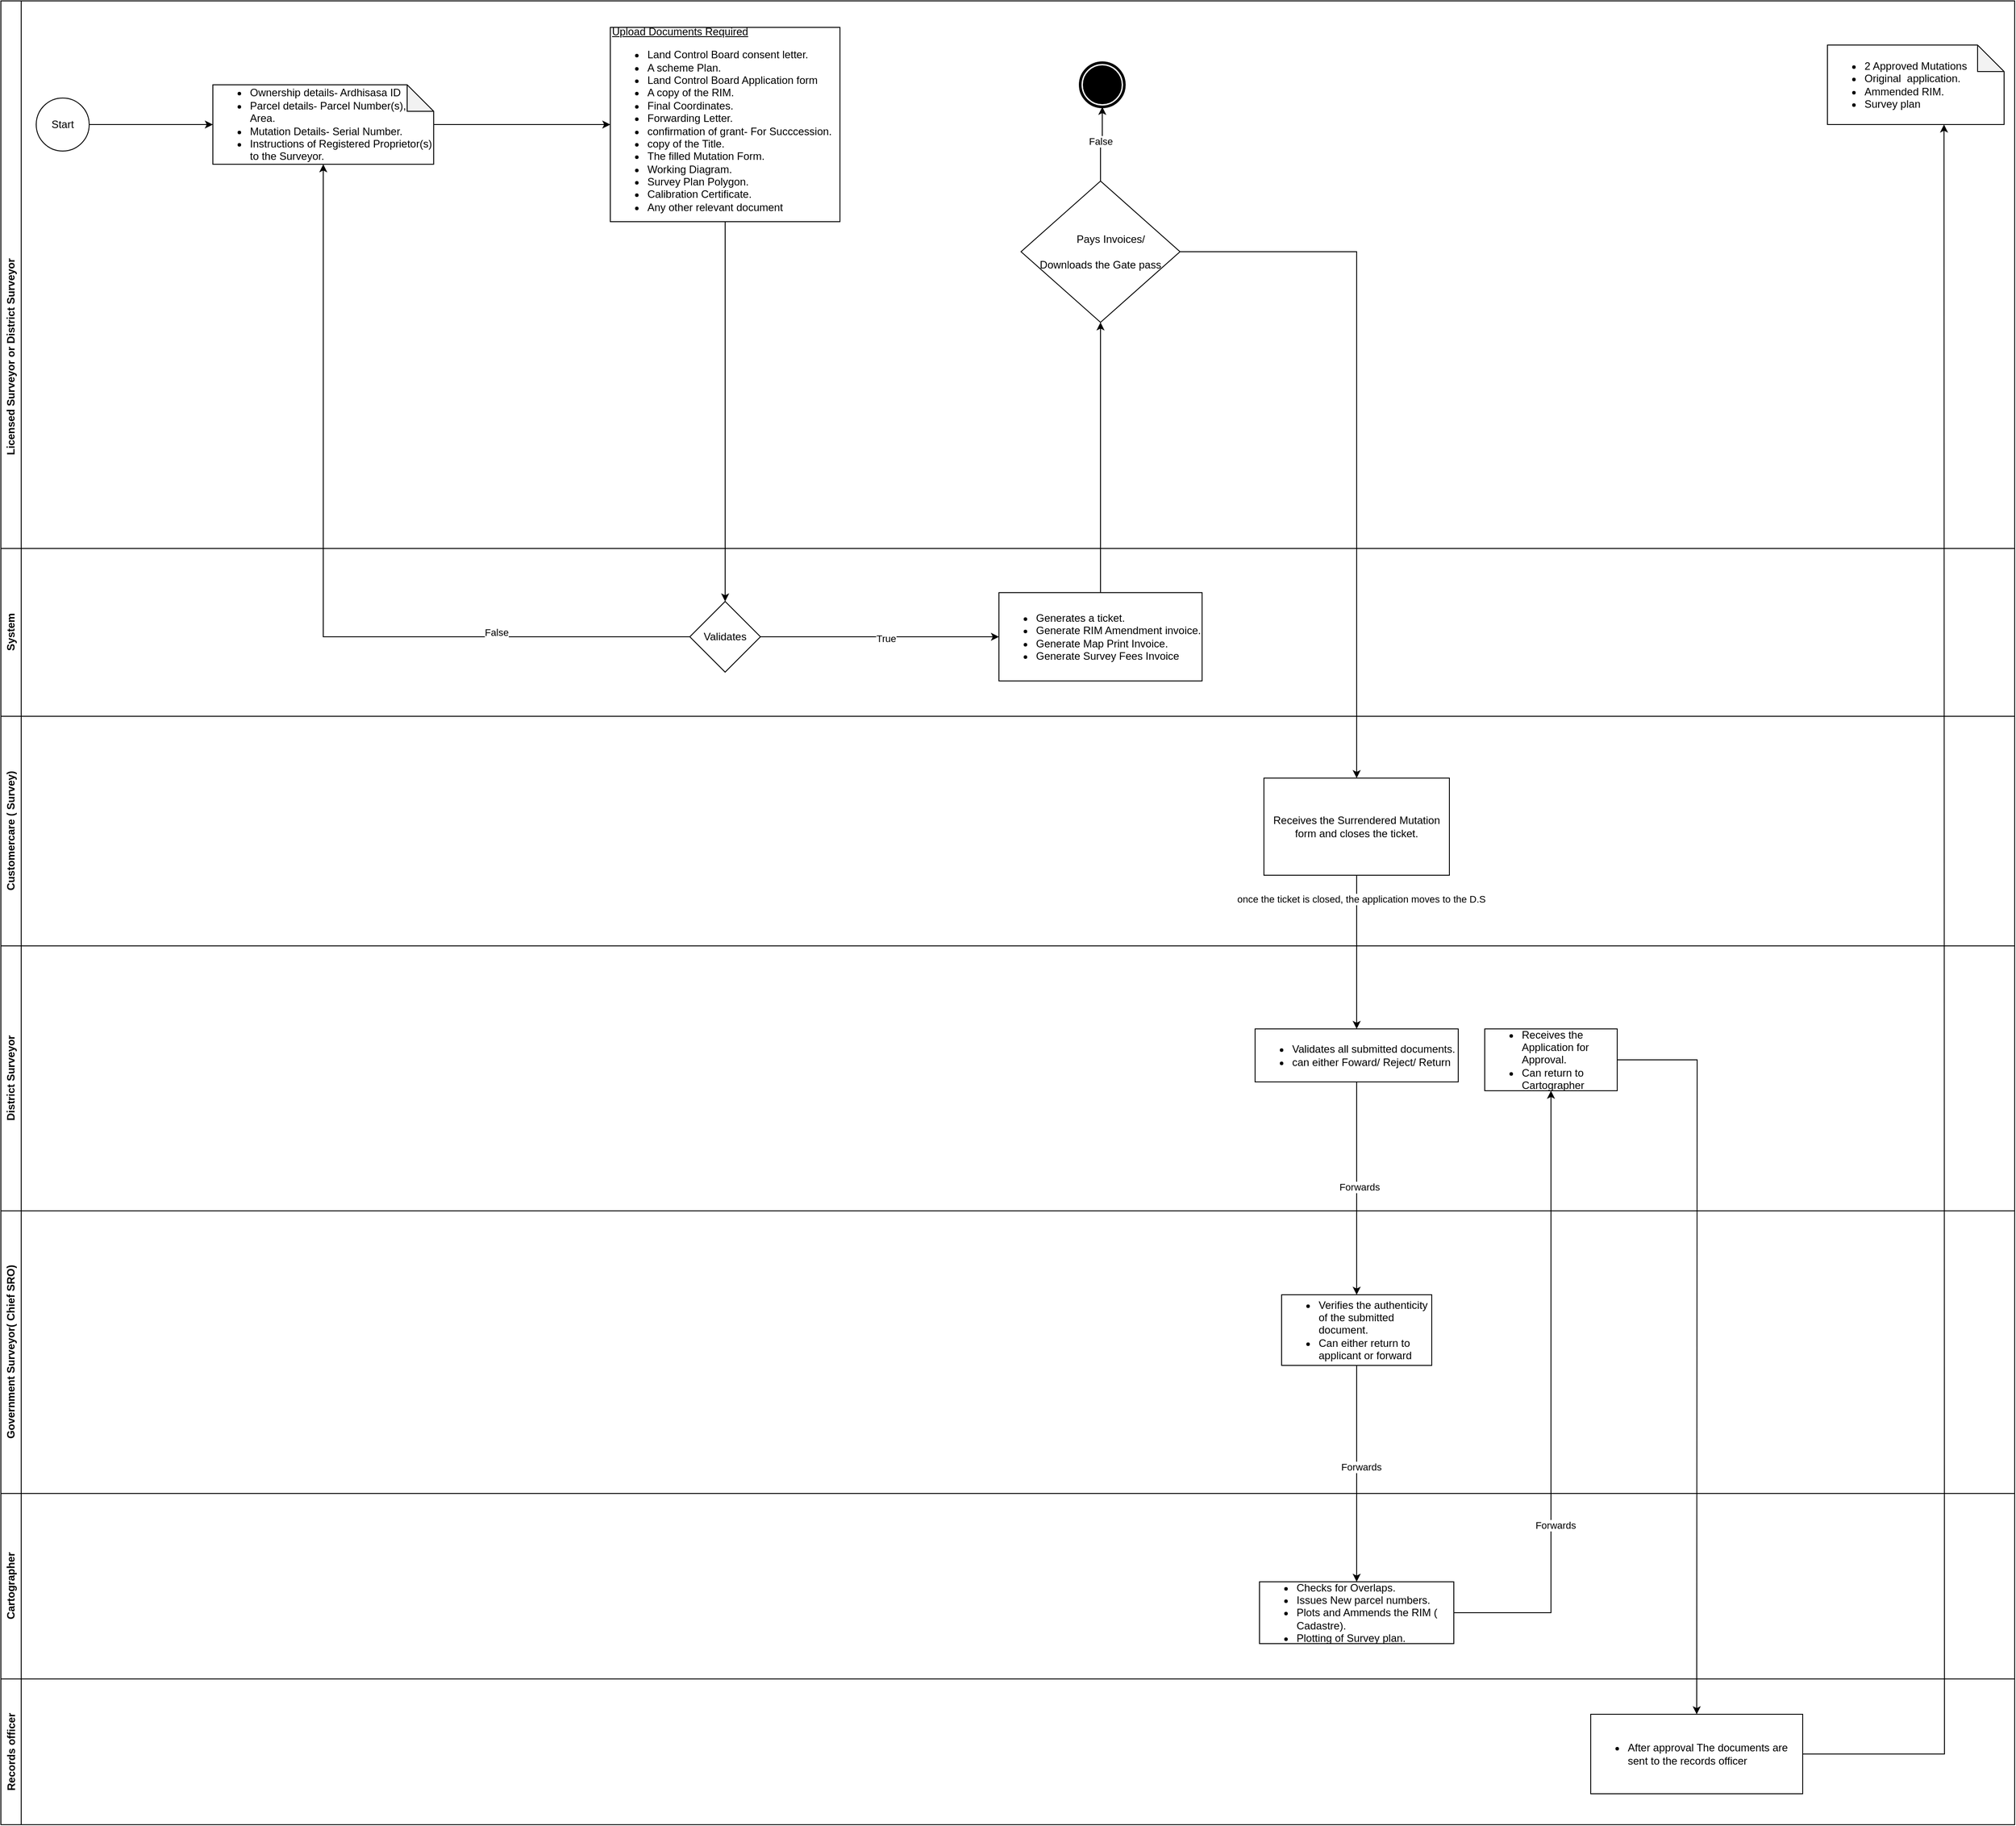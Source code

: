 <mxfile version="24.7.2" type="github">
  <diagram name="Page-1" id="Uqhc9oHz3xG9xJQomEFz">
    <mxGraphModel dx="3217" dy="1310" grid="1" gridSize="10" guides="1" tooltips="1" connect="1" arrows="1" fold="1" page="1" pageScale="1" pageWidth="827" pageHeight="1169" math="0" shadow="0">
      <root>
        <mxCell id="0" />
        <mxCell id="1" parent="0" />
        <mxCell id="b1tscxGiSgR5J6_G21sN-1" value="&amp;nbsp;Licensed Surveyor or District Surveyor" style="swimlane;horizontal=0;whiteSpace=wrap;html=1;" parent="1" vertex="1">
          <mxGeometry x="-200" y="20" width="2280" height="810" as="geometry" />
        </mxCell>
        <mxCell id="SUeWbOBw-LOc_Q-gGa7Z-14" value="" style="edgeStyle=orthogonalEdgeStyle;rounded=0;orthogonalLoop=1;jettySize=auto;html=1;" edge="1" parent="b1tscxGiSgR5J6_G21sN-1" source="b1tscxGiSgR5J6_G21sN-2" target="b1tscxGiSgR5J6_G21sN-6">
          <mxGeometry relative="1" as="geometry" />
        </mxCell>
        <mxCell id="b1tscxGiSgR5J6_G21sN-2" value="Start" style="ellipse;whiteSpace=wrap;html=1;aspect=fixed;" parent="b1tscxGiSgR5J6_G21sN-1" vertex="1">
          <mxGeometry x="40" y="110" width="60" height="60" as="geometry" />
        </mxCell>
        <mxCell id="SUeWbOBw-LOc_Q-gGa7Z-15" value="" style="edgeStyle=orthogonalEdgeStyle;rounded=0;orthogonalLoop=1;jettySize=auto;html=1;" edge="1" parent="b1tscxGiSgR5J6_G21sN-1" source="b1tscxGiSgR5J6_G21sN-6" target="b1tscxGiSgR5J6_G21sN-7">
          <mxGeometry relative="1" as="geometry" />
        </mxCell>
        <mxCell id="b1tscxGiSgR5J6_G21sN-6" value="&lt;ul&gt;&lt;li&gt;Ownership details- Ardhisasa ID&lt;/li&gt;&lt;li&gt;Parcel details- Parcel Number(s), Area.&lt;/li&gt;&lt;li&gt;Mutation Details- Serial Number.&lt;/li&gt;&lt;li&gt;Instructions of Registered Proprietor(s) to the Surveyor.&lt;/li&gt;&lt;/ul&gt;" style="shape=note;whiteSpace=wrap;html=1;backgroundOutline=1;darkOpacity=0.05;align=left;" parent="b1tscxGiSgR5J6_G21sN-1" vertex="1">
          <mxGeometry x="240" y="95" width="250" height="90" as="geometry" />
        </mxCell>
        <mxCell id="SUeWbOBw-LOc_Q-gGa7Z-25" value="" style="edgeStyle=orthogonalEdgeStyle;rounded=0;orthogonalLoop=1;jettySize=auto;html=1;entryX=0.5;entryY=0;entryDx=0;entryDy=0;" edge="1" parent="b1tscxGiSgR5J6_G21sN-1" source="b1tscxGiSgR5J6_G21sN-7" target="b1tscxGiSgR5J6_G21sN-18">
          <mxGeometry relative="1" as="geometry">
            <mxPoint x="820" y="530" as="targetPoint" />
          </mxGeometry>
        </mxCell>
        <mxCell id="b1tscxGiSgR5J6_G21sN-7" value="&lt;div&gt;&lt;u&gt;Upload Documents Required&lt;/u&gt;&lt;/div&gt;&lt;div&gt;&lt;ul&gt;&lt;li&gt;Land Control Board consent letter.&lt;/li&gt;&lt;li&gt;A scheme Plan.&lt;/li&gt;&lt;li&gt;Land Control Board Application form&lt;/li&gt;&lt;li&gt;A copy of the RIM.&lt;/li&gt;&lt;li&gt;Final Coordinates.&lt;/li&gt;&lt;li&gt;Forwarding Letter.&lt;/li&gt;&lt;li&gt;confirmation of grant- For Succcession.&lt;/li&gt;&lt;li&gt;copy of the Title.&lt;/li&gt;&lt;li&gt;The filled Mutation Form.&lt;/li&gt;&lt;li&gt;Working Diagram.&lt;/li&gt;&lt;li&gt;Survey Plan Polygon.&lt;/li&gt;&lt;li&gt;Calibration Certificate.&lt;/li&gt;&lt;li&gt;Any other relevant document&lt;/li&gt;&lt;/ul&gt;&lt;/div&gt;" style="whiteSpace=wrap;html=1;align=left;" parent="b1tscxGiSgR5J6_G21sN-1" vertex="1">
          <mxGeometry x="690" y="30" width="260" height="220" as="geometry" />
        </mxCell>
        <mxCell id="b1tscxGiSgR5J6_G21sN-86" value="&lt;ul&gt;&lt;li&gt;2 Approved Mutations&lt;/li&gt;&lt;li&gt;Original&amp;nbsp; application.&lt;/li&gt;&lt;li&gt;Ammended RIM.&lt;/li&gt;&lt;li&gt;Survey plan&lt;/li&gt;&lt;/ul&gt;" style="shape=note;whiteSpace=wrap;html=1;backgroundOutline=1;darkOpacity=0.05;align=left;" parent="b1tscxGiSgR5J6_G21sN-1" vertex="1">
          <mxGeometry x="2068" y="50" width="200" height="90" as="geometry" />
        </mxCell>
        <mxCell id="SUeWbOBw-LOc_Q-gGa7Z-43" value="" style="edgeStyle=orthogonalEdgeStyle;rounded=0;orthogonalLoop=1;jettySize=auto;html=1;entryX=0.5;entryY=1;entryDx=0;entryDy=0;entryPerimeter=0;exitX=0.5;exitY=0;exitDx=0;exitDy=0;" edge="1" parent="b1tscxGiSgR5J6_G21sN-1" source="SUeWbOBw-LOc_Q-gGa7Z-37" target="SUeWbOBw-LOc_Q-gGa7Z-45">
          <mxGeometry relative="1" as="geometry">
            <mxPoint x="1465" y="150" as="targetPoint" />
          </mxGeometry>
        </mxCell>
        <mxCell id="SUeWbOBw-LOc_Q-gGa7Z-46" value="False" style="edgeLabel;html=1;align=center;verticalAlign=middle;resizable=0;points=[];" vertex="1" connectable="0" parent="SUeWbOBw-LOc_Q-gGa7Z-43">
          <mxGeometry x="0.106" y="2" relative="1" as="geometry">
            <mxPoint as="offset" />
          </mxGeometry>
        </mxCell>
        <mxCell id="SUeWbOBw-LOc_Q-gGa7Z-37" value="&lt;span style=&quot;white-space: pre;&quot;&gt;&#x9;&lt;/span&gt;Pays Invoices/&amp;nbsp;&lt;div&gt;&lt;br&gt;&lt;/div&gt;&lt;div&gt;Downloads&amp;nbsp;&lt;span style=&quot;background-color: initial;&quot;&gt;the&amp;nbsp;&lt;/span&gt;&lt;span style=&quot;background-color: initial;&quot;&gt;Gate pass&lt;/span&gt;&lt;/div&gt;" style="rhombus;whiteSpace=wrap;html=1;" vertex="1" parent="b1tscxGiSgR5J6_G21sN-1">
          <mxGeometry x="1155" y="204" width="180" height="160" as="geometry" />
        </mxCell>
        <mxCell id="SUeWbOBw-LOc_Q-gGa7Z-45" value="" style="points=[[0.145,0.145,0],[0.5,0,0],[0.855,0.145,0],[1,0.5,0],[0.855,0.855,0],[0.5,1,0],[0.145,0.855,0],[0,0.5,0]];shape=mxgraph.bpmn.event;html=1;verticalLabelPosition=bottom;labelBackgroundColor=#ffffff;verticalAlign=top;align=center;perimeter=ellipsePerimeter;outlineConnect=0;aspect=fixed;outline=end;symbol=terminate;" vertex="1" parent="b1tscxGiSgR5J6_G21sN-1">
          <mxGeometry x="1222" y="70" width="50" height="50" as="geometry" />
        </mxCell>
        <mxCell id="b1tscxGiSgR5J6_G21sN-15" value="System" style="swimlane;horizontal=0;whiteSpace=wrap;html=1;startSize=23;" parent="b1tscxGiSgR5J6_G21sN-1" vertex="1">
          <mxGeometry y="620" width="2280" height="190" as="geometry" />
        </mxCell>
        <mxCell id="SUeWbOBw-LOc_Q-gGa7Z-27" value="" style="edgeStyle=orthogonalEdgeStyle;rounded=0;orthogonalLoop=1;jettySize=auto;html=1;" edge="1" parent="b1tscxGiSgR5J6_G21sN-15" source="b1tscxGiSgR5J6_G21sN-18">
          <mxGeometry relative="1" as="geometry">
            <mxPoint x="1130" y="100" as="targetPoint" />
          </mxGeometry>
        </mxCell>
        <mxCell id="SUeWbOBw-LOc_Q-gGa7Z-30" value="True" style="edgeLabel;html=1;align=center;verticalAlign=middle;resizable=0;points=[];" vertex="1" connectable="0" parent="SUeWbOBw-LOc_Q-gGa7Z-27">
          <mxGeometry x="0.049" y="-1" relative="1" as="geometry">
            <mxPoint as="offset" />
          </mxGeometry>
        </mxCell>
        <mxCell id="b1tscxGiSgR5J6_G21sN-18" value="Validates" style="rhombus;whiteSpace=wrap;html=1;" parent="b1tscxGiSgR5J6_G21sN-15" vertex="1">
          <mxGeometry x="780" y="60" width="80" height="80" as="geometry" />
        </mxCell>
        <mxCell id="SUeWbOBw-LOc_Q-gGa7Z-23" value="&lt;ul&gt;&lt;li&gt;Generates a ticket.&lt;/li&gt;&lt;li&gt;Generate RIM Amendment invoice.&lt;/li&gt;&lt;li&gt;Generate Map Print Invoice.&lt;/li&gt;&lt;li&gt;Generate Survey Fees Invoice&lt;/li&gt;&lt;/ul&gt;" style="rounded=0;whiteSpace=wrap;html=1;align=left;" vertex="1" parent="b1tscxGiSgR5J6_G21sN-15">
          <mxGeometry x="1130" y="50" width="230" height="100" as="geometry" />
        </mxCell>
        <mxCell id="SUeWbOBw-LOc_Q-gGa7Z-41" value="" style="edgeStyle=orthogonalEdgeStyle;rounded=0;orthogonalLoop=1;jettySize=auto;html=1;entryX=0.5;entryY=1;entryDx=0;entryDy=0;" edge="1" parent="b1tscxGiSgR5J6_G21sN-1" source="SUeWbOBw-LOc_Q-gGa7Z-23" target="SUeWbOBw-LOc_Q-gGa7Z-37">
          <mxGeometry relative="1" as="geometry">
            <mxPoint x="1245" y="420" as="targetPoint" />
          </mxGeometry>
        </mxCell>
        <mxCell id="SUeWbOBw-LOc_Q-gGa7Z-32" value="" style="edgeStyle=orthogonalEdgeStyle;rounded=0;orthogonalLoop=1;jettySize=auto;html=1;entryX=0.5;entryY=1;entryDx=0;entryDy=0;entryPerimeter=0;" edge="1" parent="b1tscxGiSgR5J6_G21sN-1" source="b1tscxGiSgR5J6_G21sN-18" target="b1tscxGiSgR5J6_G21sN-6">
          <mxGeometry relative="1" as="geometry">
            <mxPoint x="360" y="350" as="targetPoint" />
          </mxGeometry>
        </mxCell>
        <mxCell id="SUeWbOBw-LOc_Q-gGa7Z-34" value="False" style="edgeLabel;html=1;align=center;verticalAlign=middle;resizable=0;points=[];" vertex="1" connectable="0" parent="SUeWbOBw-LOc_Q-gGa7Z-32">
          <mxGeometry x="-0.539" y="-5" relative="1" as="geometry">
            <mxPoint as="offset" />
          </mxGeometry>
        </mxCell>
        <mxCell id="b1tscxGiSgR5J6_G21sN-53" value="District Surveyor" style="swimlane;horizontal=0;whiteSpace=wrap;html=1;" parent="1" vertex="1">
          <mxGeometry x="-200" y="1090" width="2280" height="300" as="geometry" />
        </mxCell>
        <mxCell id="b1tscxGiSgR5J6_G21sN-54" value="&lt;ul&gt;&lt;li&gt;Validates all submitted documents.&lt;/li&gt;&lt;li&gt;can either Foward/ Reject/ Return&lt;/li&gt;&lt;/ul&gt;" style="rounded=0;whiteSpace=wrap;html=1;align=left;" parent="b1tscxGiSgR5J6_G21sN-53" vertex="1">
          <mxGeometry x="1420" y="94" width="230" height="60" as="geometry" />
        </mxCell>
        <mxCell id="SUeWbOBw-LOc_Q-gGa7Z-76" value="" style="edgeStyle=orthogonalEdgeStyle;rounded=0;orthogonalLoop=1;jettySize=auto;html=1;" edge="1" parent="b1tscxGiSgR5J6_G21sN-53" source="SUeWbOBw-LOc_Q-gGa7Z-4">
          <mxGeometry relative="1" as="geometry">
            <mxPoint x="1920" y="870" as="targetPoint" />
          </mxGeometry>
        </mxCell>
        <mxCell id="SUeWbOBw-LOc_Q-gGa7Z-4" value="&lt;ul&gt;&lt;li&gt;Receives the Application for Approval.&lt;/li&gt;&lt;li&gt;Can return to Cartographer&lt;/li&gt;&lt;/ul&gt;" style="rounded=0;whiteSpace=wrap;html=1;align=left;" vertex="1" parent="b1tscxGiSgR5J6_G21sN-53">
          <mxGeometry x="1680" y="94" width="150" height="70" as="geometry" />
        </mxCell>
        <mxCell id="b1tscxGiSgR5J6_G21sN-56" value="Government Surveyor( Chief SRO)" style="swimlane;horizontal=0;whiteSpace=wrap;html=1;" parent="1" vertex="1">
          <mxGeometry x="-200" y="1390" width="2280" height="320" as="geometry" />
        </mxCell>
        <mxCell id="b1tscxGiSgR5J6_G21sN-59" value="&lt;ul&gt;&lt;li&gt;Verifies the authenticity of the submitted document.&lt;/li&gt;&lt;li&gt;Can either return to applicant or forward&lt;/li&gt;&lt;/ul&gt;" style="rounded=0;whiteSpace=wrap;html=1;align=left;" parent="b1tscxGiSgR5J6_G21sN-56" vertex="1">
          <mxGeometry x="1450" y="95" width="170" height="80" as="geometry" />
        </mxCell>
        <mxCell id="b1tscxGiSgR5J6_G21sN-67" value="Cartographer" style="swimlane;horizontal=0;whiteSpace=wrap;html=1;" parent="1" vertex="1">
          <mxGeometry x="-200" y="1710" width="2280" height="210" as="geometry" />
        </mxCell>
        <mxCell id="b1tscxGiSgR5J6_G21sN-68" value="&lt;ul&gt;&lt;li&gt;Checks for Overlaps.&lt;/li&gt;&lt;li&gt;Issues New parcel numbers.&lt;/li&gt;&lt;li&gt;Plots and Ammends the RIM ( Cadastre).&lt;/li&gt;&lt;li&gt;Plotting of Survey plan.&lt;/li&gt;&lt;/ul&gt;" style="rounded=0;whiteSpace=wrap;html=1;align=left;" parent="b1tscxGiSgR5J6_G21sN-67" vertex="1">
          <mxGeometry x="1425" y="100" width="220" height="70" as="geometry" />
        </mxCell>
        <mxCell id="b1tscxGiSgR5J6_G21sN-77" value="Records officer" style="swimlane;horizontal=0;whiteSpace=wrap;html=1;" parent="1" vertex="1">
          <mxGeometry x="-200" y="1920" width="2280" height="165" as="geometry" />
        </mxCell>
        <mxCell id="SUeWbOBw-LOc_Q-gGa7Z-83" value="" style="edgeStyle=orthogonalEdgeStyle;rounded=0;orthogonalLoop=1;jettySize=auto;html=1;" edge="1" parent="b1tscxGiSgR5J6_G21sN-77" source="b1tscxGiSgR5J6_G21sN-80">
          <mxGeometry relative="1" as="geometry">
            <mxPoint x="2200" y="-1760" as="targetPoint" />
          </mxGeometry>
        </mxCell>
        <mxCell id="b1tscxGiSgR5J6_G21sN-80" value="&lt;ul&gt;&lt;li&gt;After approval The documents are sent to the records officer&lt;/li&gt;&lt;/ul&gt;" style="rounded=0;whiteSpace=wrap;html=1;align=left;" parent="b1tscxGiSgR5J6_G21sN-77" vertex="1">
          <mxGeometry x="1800" y="40" width="240" height="90" as="geometry" />
        </mxCell>
        <mxCell id="SUeWbOBw-LOc_Q-gGa7Z-52" value="" style="edgeStyle=orthogonalEdgeStyle;rounded=0;orthogonalLoop=1;jettySize=auto;html=1;" edge="1" parent="1" source="SUeWbOBw-LOc_Q-gGa7Z-37" target="b1tscxGiSgR5J6_G21sN-64">
          <mxGeometry relative="1" as="geometry">
            <mxPoint x="1045" y="-40" as="targetPoint" />
          </mxGeometry>
        </mxCell>
        <mxCell id="b1tscxGiSgR5J6_G21sN-63" value="Customercare ( Survey)" style="swimlane;horizontal=0;whiteSpace=wrap;html=1;" parent="1" vertex="1">
          <mxGeometry x="-200" y="830" width="2280" height="260" as="geometry" />
        </mxCell>
        <mxCell id="b1tscxGiSgR5J6_G21sN-64" value="Receives the Surrendered Mutation form and closes the ticket." style="rounded=0;whiteSpace=wrap;html=1;" parent="b1tscxGiSgR5J6_G21sN-63" vertex="1">
          <mxGeometry x="1430" y="70" width="210" height="110" as="geometry" />
        </mxCell>
        <mxCell id="SUeWbOBw-LOc_Q-gGa7Z-56" value="" style="edgeStyle=orthogonalEdgeStyle;rounded=0;orthogonalLoop=1;jettySize=auto;html=1;entryX=0.5;entryY=0;entryDx=0;entryDy=0;" edge="1" parent="1" source="b1tscxGiSgR5J6_G21sN-64" target="b1tscxGiSgR5J6_G21sN-54">
          <mxGeometry relative="1" as="geometry">
            <mxPoint x="1335" y="1015" as="targetPoint" />
          </mxGeometry>
        </mxCell>
        <mxCell id="SUeWbOBw-LOc_Q-gGa7Z-84" value="once the ticket is closed, the application moves to the D.S" style="edgeLabel;html=1;align=center;verticalAlign=middle;resizable=0;points=[];" vertex="1" connectable="0" parent="SUeWbOBw-LOc_Q-gGa7Z-56">
          <mxGeometry x="-0.694" y="5" relative="1" as="geometry">
            <mxPoint as="offset" />
          </mxGeometry>
        </mxCell>
        <mxCell id="SUeWbOBw-LOc_Q-gGa7Z-60" value="" style="edgeStyle=orthogonalEdgeStyle;rounded=0;orthogonalLoop=1;jettySize=auto;html=1;entryX=0.5;entryY=0;entryDx=0;entryDy=0;" edge="1" parent="1" source="b1tscxGiSgR5J6_G21sN-54" target="b1tscxGiSgR5J6_G21sN-59">
          <mxGeometry relative="1" as="geometry">
            <mxPoint x="1335" y="1309" as="targetPoint" />
          </mxGeometry>
        </mxCell>
        <mxCell id="SUeWbOBw-LOc_Q-gGa7Z-61" value="Forwards" style="edgeLabel;html=1;align=center;verticalAlign=middle;resizable=0;points=[];" vertex="1" connectable="0" parent="SUeWbOBw-LOc_Q-gGa7Z-60">
          <mxGeometry x="-0.009" y="3" relative="1" as="geometry">
            <mxPoint y="-1" as="offset" />
          </mxGeometry>
        </mxCell>
        <mxCell id="SUeWbOBw-LOc_Q-gGa7Z-63" value="" style="edgeStyle=orthogonalEdgeStyle;rounded=0;orthogonalLoop=1;jettySize=auto;html=1;" edge="1" parent="1" source="b1tscxGiSgR5J6_G21sN-59" target="b1tscxGiSgR5J6_G21sN-68">
          <mxGeometry relative="1" as="geometry">
            <mxPoint x="1335" y="1650" as="targetPoint" />
          </mxGeometry>
        </mxCell>
        <mxCell id="SUeWbOBw-LOc_Q-gGa7Z-64" value="Forwards" style="edgeLabel;html=1;align=center;verticalAlign=middle;resizable=0;points=[];" vertex="1" connectable="0" parent="SUeWbOBw-LOc_Q-gGa7Z-63">
          <mxGeometry x="-0.067" y="5" relative="1" as="geometry">
            <mxPoint as="offset" />
          </mxGeometry>
        </mxCell>
        <mxCell id="SUeWbOBw-LOc_Q-gGa7Z-67" value="" style="edgeStyle=orthogonalEdgeStyle;rounded=0;orthogonalLoop=1;jettySize=auto;html=1;entryX=0.5;entryY=1;entryDx=0;entryDy=0;" edge="1" parent="1" source="b1tscxGiSgR5J6_G21sN-68" target="SUeWbOBw-LOc_Q-gGa7Z-4">
          <mxGeometry relative="1" as="geometry">
            <mxPoint x="1575" y="1845" as="targetPoint" />
          </mxGeometry>
        </mxCell>
        <mxCell id="SUeWbOBw-LOc_Q-gGa7Z-68" value="Forwards" style="edgeLabel;html=1;align=center;verticalAlign=middle;resizable=0;points=[];" vertex="1" connectable="0" parent="SUeWbOBw-LOc_Q-gGa7Z-67">
          <mxGeometry x="-0.403" y="-5" relative="1" as="geometry">
            <mxPoint as="offset" />
          </mxGeometry>
        </mxCell>
      </root>
    </mxGraphModel>
  </diagram>
</mxfile>
